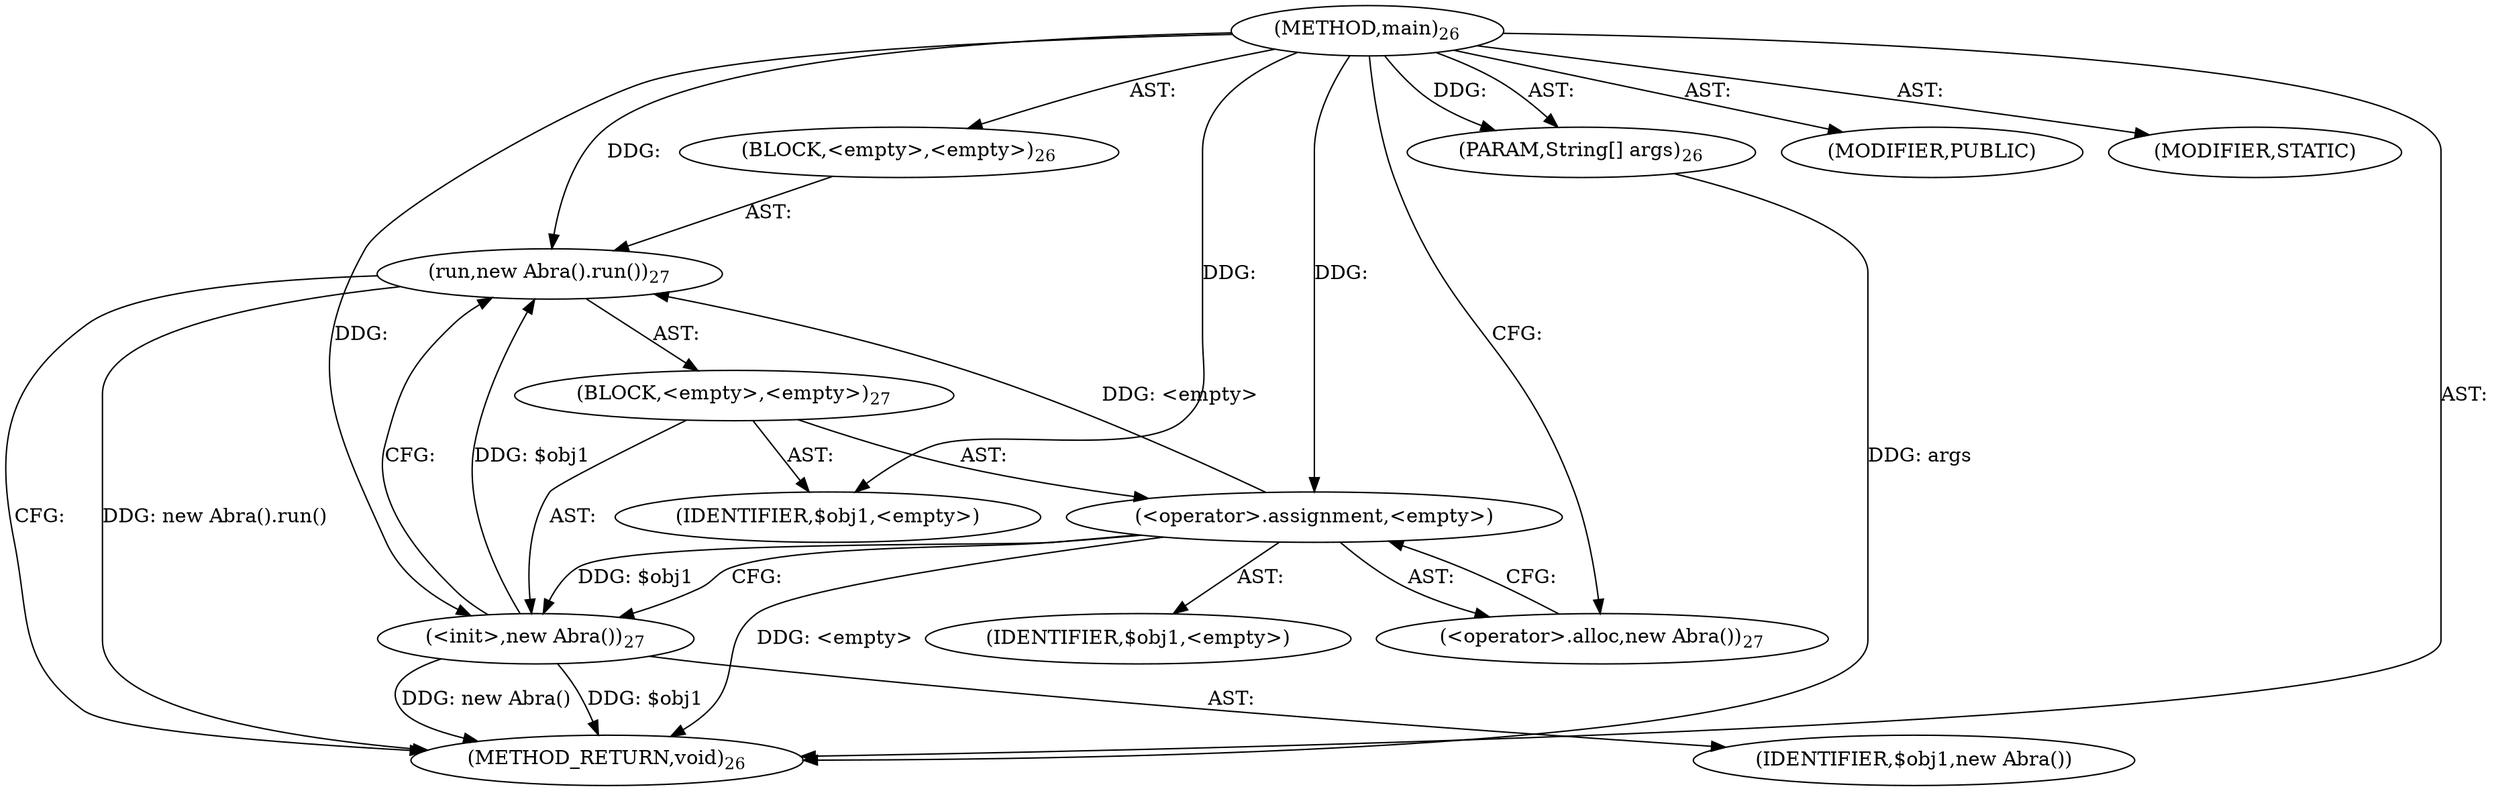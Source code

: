 digraph "main" {  
"143" [label = <(METHOD,main)<SUB>26</SUB>> ]
"144" [label = <(PARAM,String[] args)<SUB>26</SUB>> ]
"145" [label = <(BLOCK,&lt;empty&gt;,&lt;empty&gt;)<SUB>26</SUB>> ]
"146" [label = <(run,new Abra().run())<SUB>27</SUB>> ]
"147" [label = <(BLOCK,&lt;empty&gt;,&lt;empty&gt;)<SUB>27</SUB>> ]
"148" [label = <(&lt;operator&gt;.assignment,&lt;empty&gt;)> ]
"149" [label = <(IDENTIFIER,$obj1,&lt;empty&gt;)> ]
"150" [label = <(&lt;operator&gt;.alloc,new Abra())<SUB>27</SUB>> ]
"151" [label = <(&lt;init&gt;,new Abra())<SUB>27</SUB>> ]
"152" [label = <(IDENTIFIER,$obj1,new Abra())> ]
"153" [label = <(IDENTIFIER,$obj1,&lt;empty&gt;)> ]
"154" [label = <(MODIFIER,PUBLIC)> ]
"155" [label = <(MODIFIER,STATIC)> ]
"156" [label = <(METHOD_RETURN,void)<SUB>26</SUB>> ]
  "143" -> "144"  [ label = "AST: "] 
  "143" -> "145"  [ label = "AST: "] 
  "143" -> "154"  [ label = "AST: "] 
  "143" -> "155"  [ label = "AST: "] 
  "143" -> "156"  [ label = "AST: "] 
  "145" -> "146"  [ label = "AST: "] 
  "146" -> "147"  [ label = "AST: "] 
  "147" -> "148"  [ label = "AST: "] 
  "147" -> "151"  [ label = "AST: "] 
  "147" -> "153"  [ label = "AST: "] 
  "148" -> "149"  [ label = "AST: "] 
  "148" -> "150"  [ label = "AST: "] 
  "151" -> "152"  [ label = "AST: "] 
  "146" -> "156"  [ label = "CFG: "] 
  "148" -> "151"  [ label = "CFG: "] 
  "151" -> "146"  [ label = "CFG: "] 
  "150" -> "148"  [ label = "CFG: "] 
  "143" -> "150"  [ label = "CFG: "] 
  "144" -> "156"  [ label = "DDG: args"] 
  "148" -> "156"  [ label = "DDG: &lt;empty&gt;"] 
  "151" -> "156"  [ label = "DDG: $obj1"] 
  "151" -> "156"  [ label = "DDG: new Abra()"] 
  "146" -> "156"  [ label = "DDG: new Abra().run()"] 
  "143" -> "144"  [ label = "DDG: "] 
  "148" -> "146"  [ label = "DDG: &lt;empty&gt;"] 
  "151" -> "146"  [ label = "DDG: $obj1"] 
  "143" -> "146"  [ label = "DDG: "] 
  "143" -> "148"  [ label = "DDG: "] 
  "143" -> "153"  [ label = "DDG: "] 
  "148" -> "151"  [ label = "DDG: $obj1"] 
  "143" -> "151"  [ label = "DDG: "] 
}
